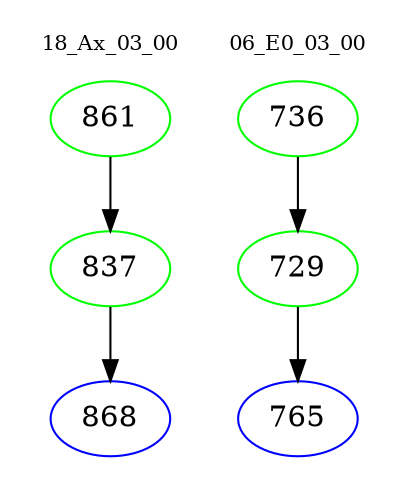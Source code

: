 digraph{
subgraph cluster_0 {
color = white
label = "18_Ax_03_00";
fontsize=10;
T0_861 [label="861", color="green"]
T0_861 -> T0_837 [color="black"]
T0_837 [label="837", color="green"]
T0_837 -> T0_868 [color="black"]
T0_868 [label="868", color="blue"]
}
subgraph cluster_1 {
color = white
label = "06_E0_03_00";
fontsize=10;
T1_736 [label="736", color="green"]
T1_736 -> T1_729 [color="black"]
T1_729 [label="729", color="green"]
T1_729 -> T1_765 [color="black"]
T1_765 [label="765", color="blue"]
}
}
